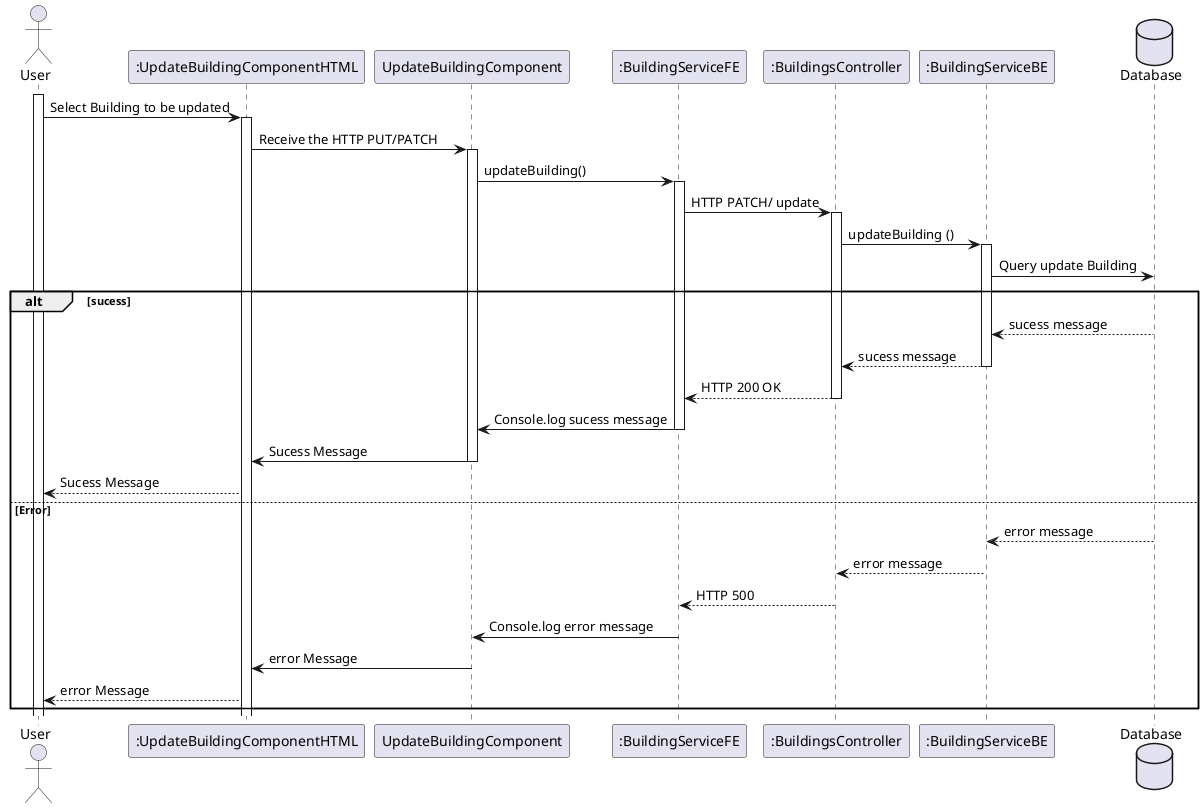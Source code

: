 @startuml
actor "User" as user
participant ":UpdateBuildingComponentHTML" as ui
participant "UpdateBuildingComponent" as component
participant ":BuildingServiceFE" as servicefe
participant ":BuildingsController" as controller
participant ":BuildingServiceBE" as service

database "Database" as db

activate user
user -> ui: Select Building to be updated
activate ui
ui -> component: Receive the HTTP PUT/PATCH
activate component
component -> servicefe: updateBuilding()
activate servicefe
servicefe -> controller: HTTP PATCH/ update
activate controller
controller -> service: updateBuilding ()
activate service
service -> db: Query update Building 
alt sucess 
db --> service: sucess message
service --> controller: sucess message
deactivate service
controller --> servicefe: HTTP 200 OK 
deactivate controller
servicefe -> component: Console.log sucess message
deactivate servicefe
component -> ui: Sucess Message
deactivate component
ui --> user: Sucess Message
else Error 
db --> service: error message
service --> controller: error message
deactivate service
controller --> servicefe: HTTP 500
deactivate controller
servicefe -> component: Console.log error message
deactivate servicefe
component -> ui: error Message
deactivate component
ui --> user: error Message

end
@enduml
